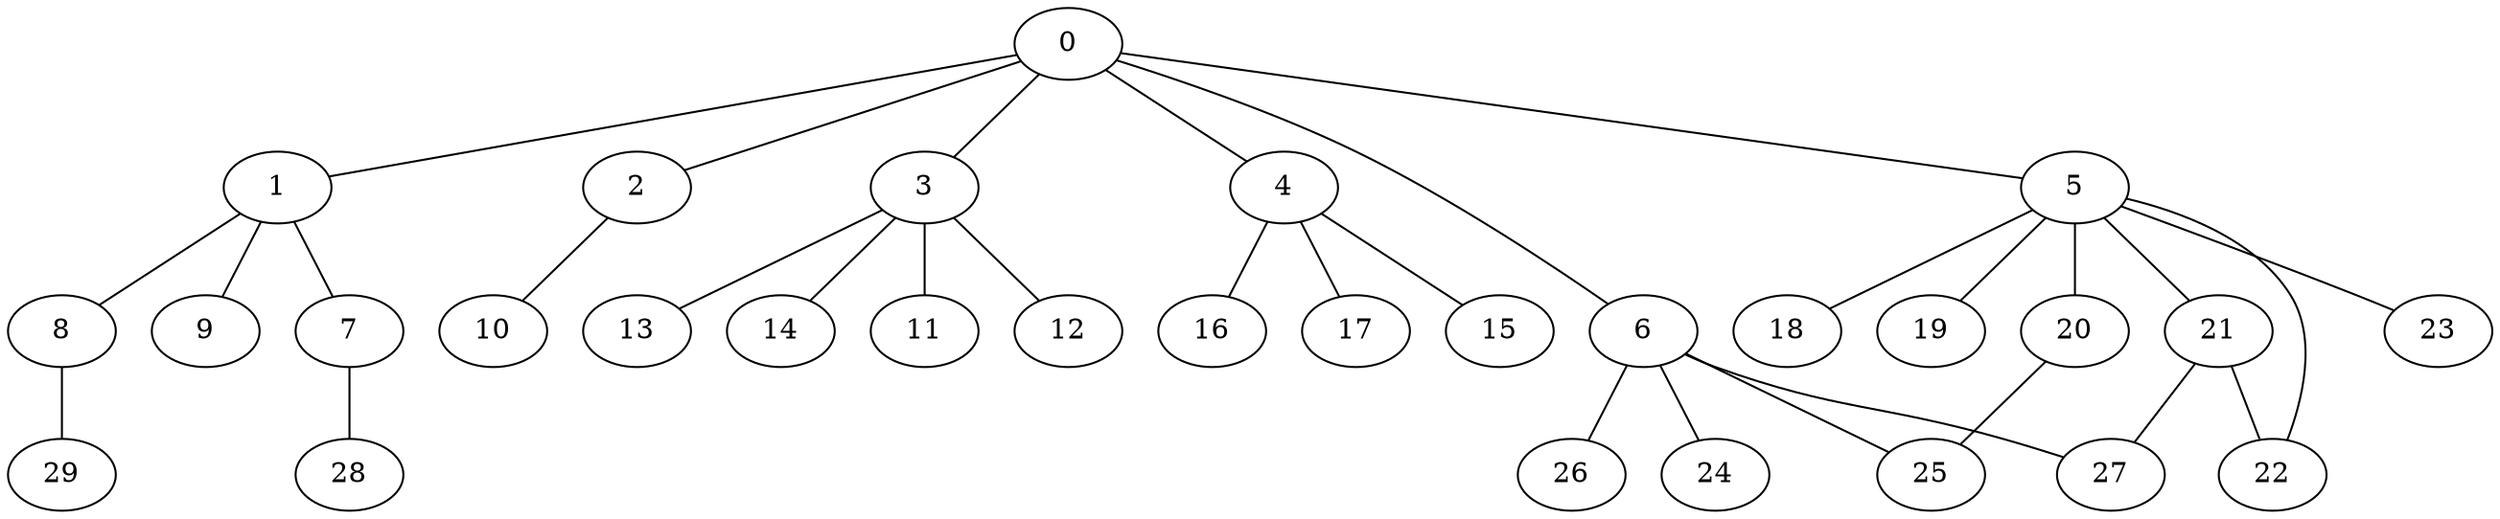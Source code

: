 
graph graphname {
    0 -- 1
0 -- 2
0 -- 3
0 -- 4
0 -- 5
0 -- 6
1 -- 8
1 -- 9
1 -- 7
2 -- 10
3 -- 11
3 -- 12
3 -- 13
3 -- 14
4 -- 16
4 -- 17
4 -- 15
5 -- 18
5 -- 19
5 -- 20
5 -- 21
5 -- 22
5 -- 23
6 -- 24
6 -- 26
6 -- 27
6 -- 25
7 -- 28
8 -- 29
20 -- 25
21 -- 22
21 -- 27

}
